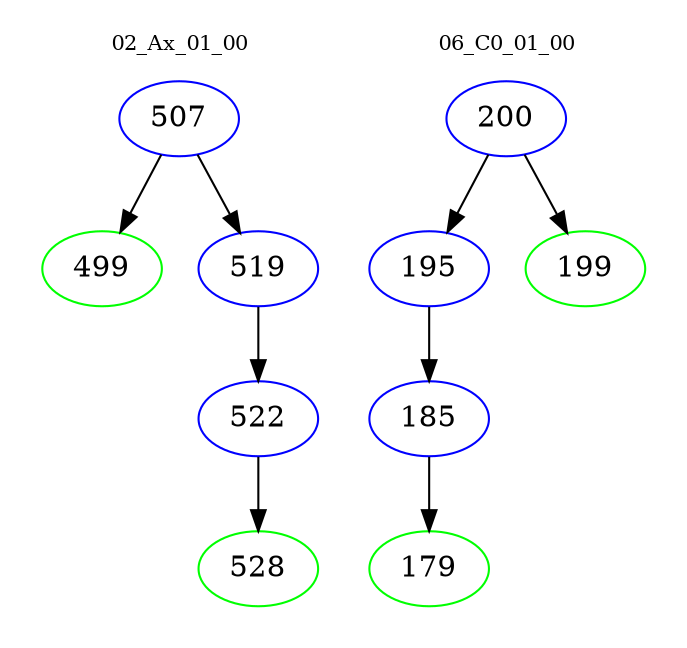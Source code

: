 digraph{
subgraph cluster_0 {
color = white
label = "02_Ax_01_00";
fontsize=10;
T0_507 [label="507", color="blue"]
T0_507 -> T0_499 [color="black"]
T0_499 [label="499", color="green"]
T0_507 -> T0_519 [color="black"]
T0_519 [label="519", color="blue"]
T0_519 -> T0_522 [color="black"]
T0_522 [label="522", color="blue"]
T0_522 -> T0_528 [color="black"]
T0_528 [label="528", color="green"]
}
subgraph cluster_1 {
color = white
label = "06_C0_01_00";
fontsize=10;
T1_200 [label="200", color="blue"]
T1_200 -> T1_195 [color="black"]
T1_195 [label="195", color="blue"]
T1_195 -> T1_185 [color="black"]
T1_185 [label="185", color="blue"]
T1_185 -> T1_179 [color="black"]
T1_179 [label="179", color="green"]
T1_200 -> T1_199 [color="black"]
T1_199 [label="199", color="green"]
}
}
